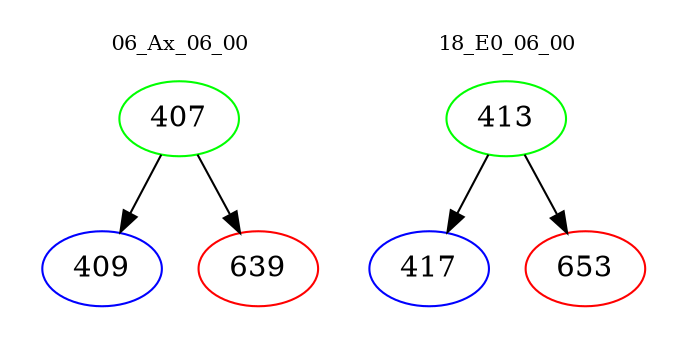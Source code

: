 digraph{
subgraph cluster_0 {
color = white
label = "06_Ax_06_00";
fontsize=10;
T0_407 [label="407", color="green"]
T0_407 -> T0_409 [color="black"]
T0_409 [label="409", color="blue"]
T0_407 -> T0_639 [color="black"]
T0_639 [label="639", color="red"]
}
subgraph cluster_1 {
color = white
label = "18_E0_06_00";
fontsize=10;
T1_413 [label="413", color="green"]
T1_413 -> T1_417 [color="black"]
T1_417 [label="417", color="blue"]
T1_413 -> T1_653 [color="black"]
T1_653 [label="653", color="red"]
}
}
